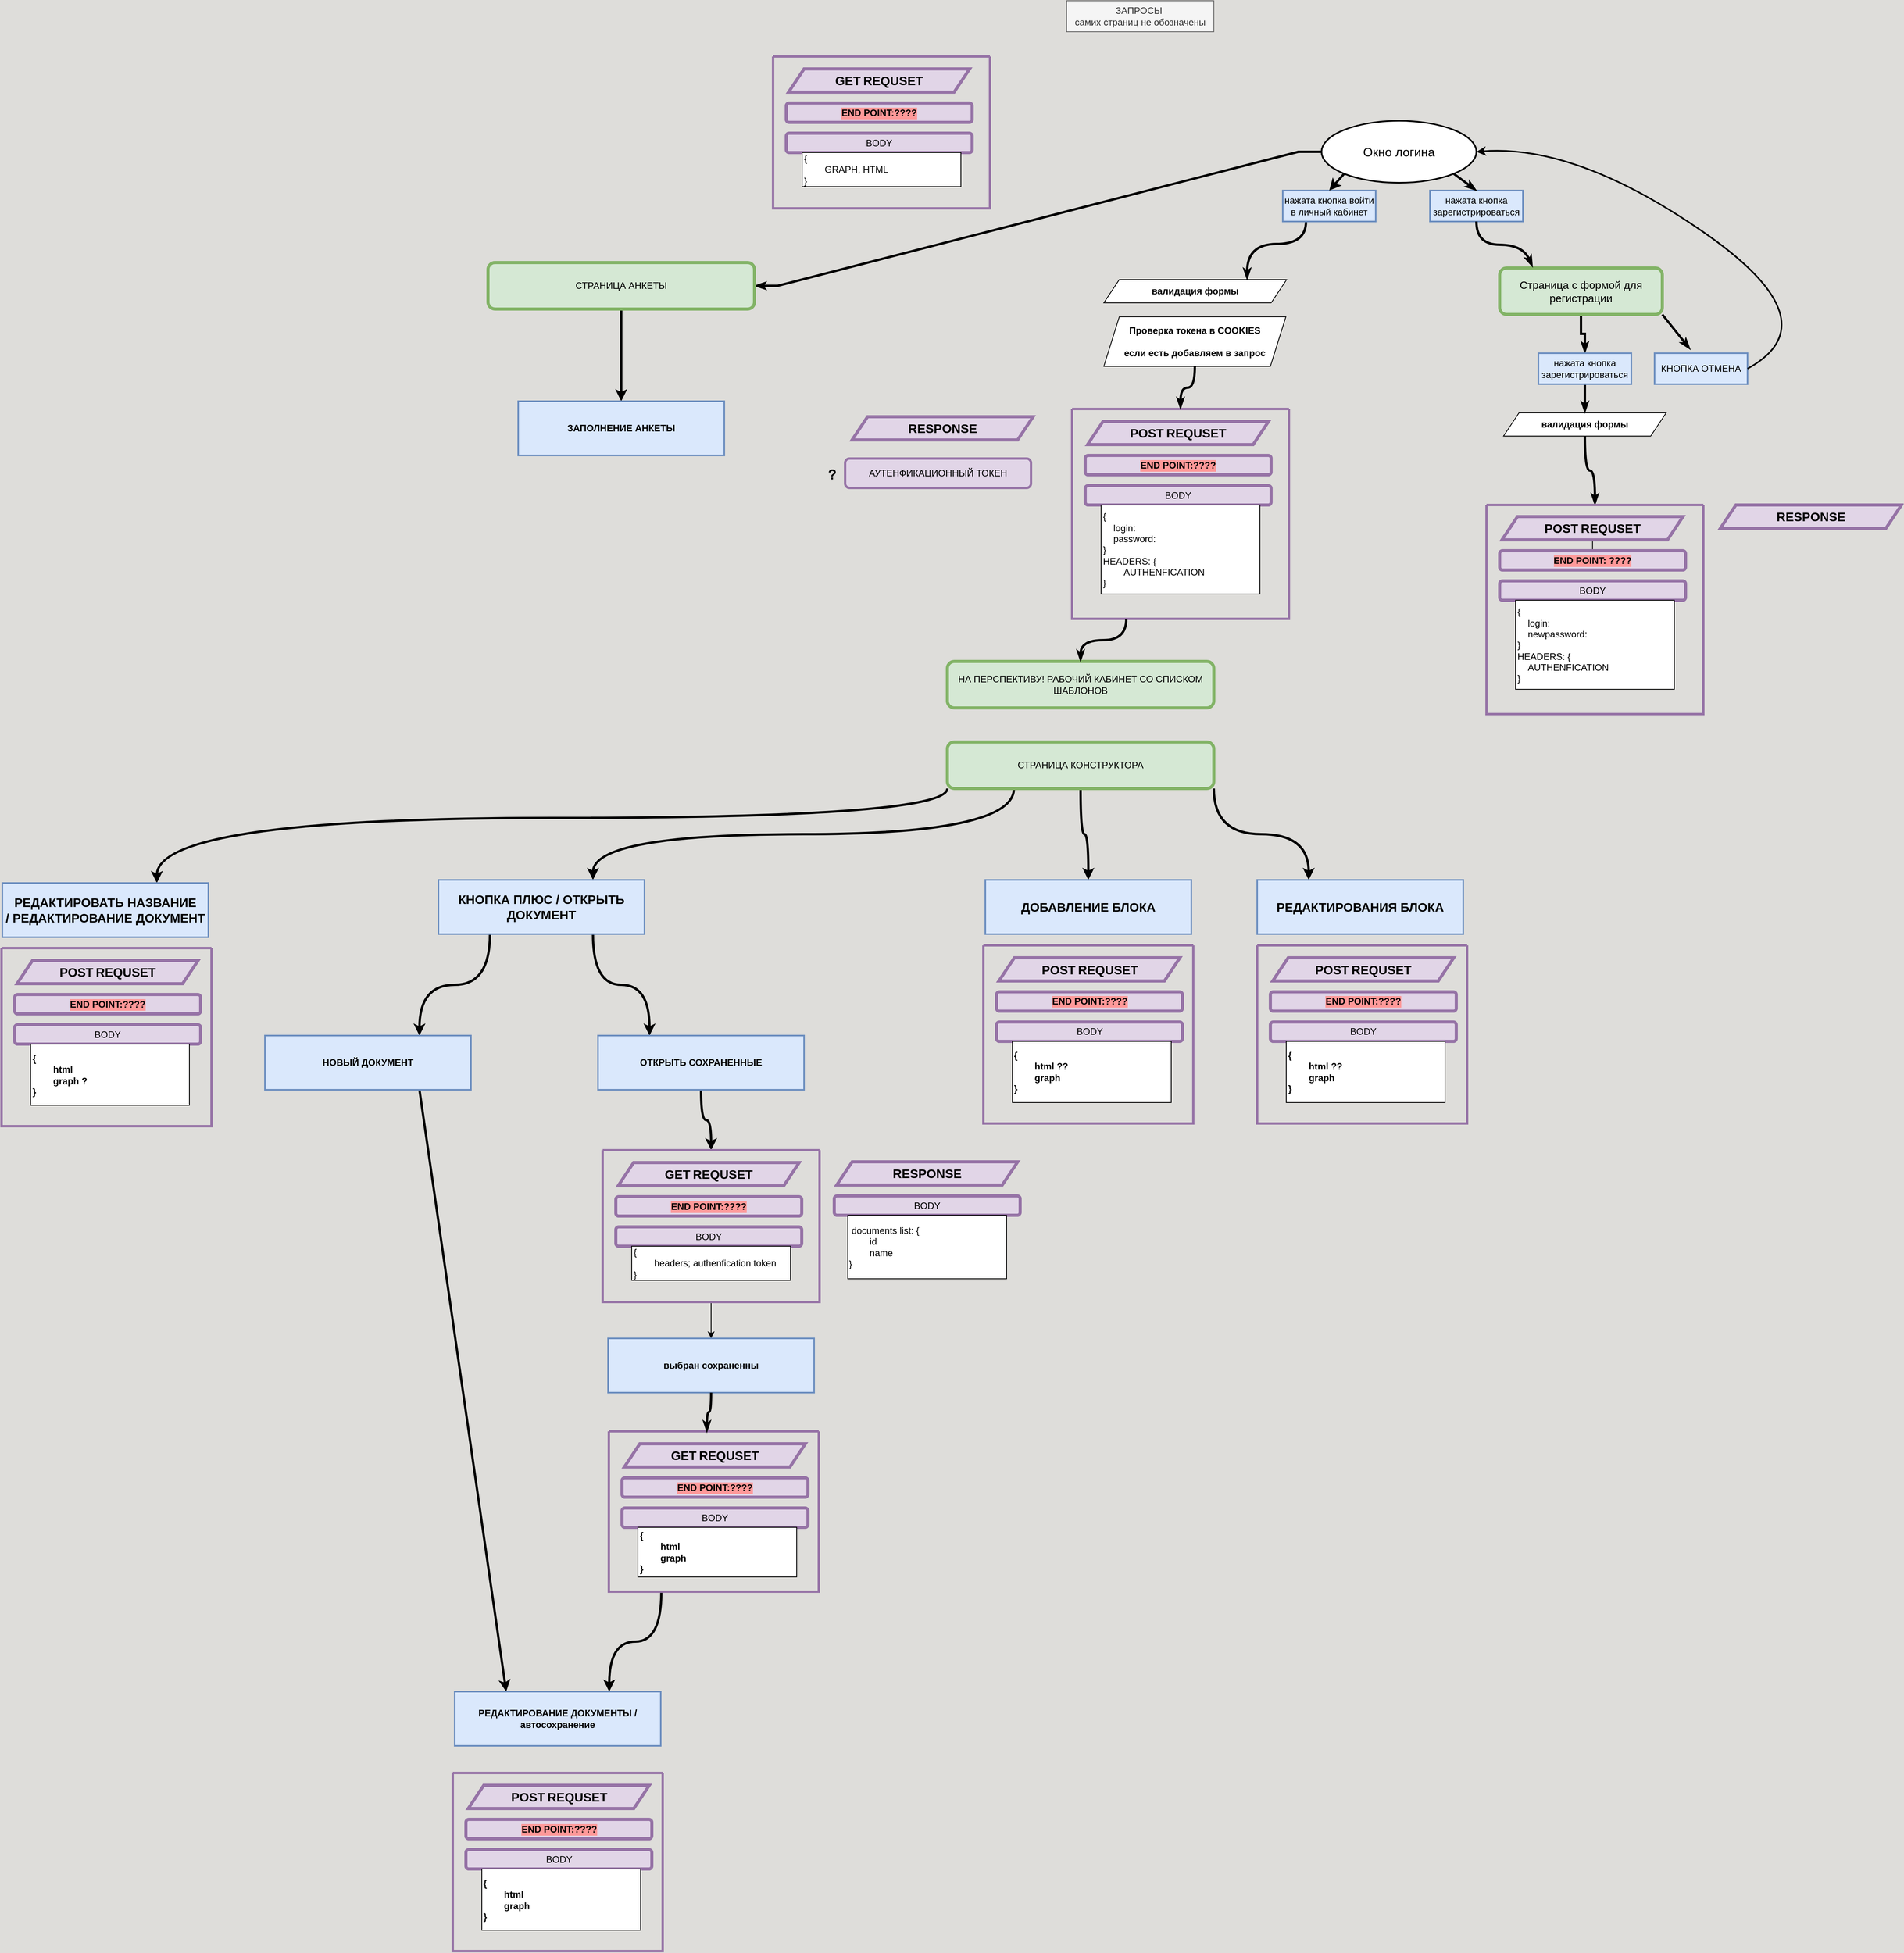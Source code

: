 <mxfile version="21.6.2" type="github">
  <diagram name="Страница 1" id="WFiS3W0_bjR4yDzAsUtz">
    <mxGraphModel dx="2960" dy="1195" grid="0" gridSize="13" guides="1" tooltips="1" connect="1" arrows="1" fold="1" page="0" pageScale="1" pageWidth="827" pageHeight="1169" background="#deddda" math="0" shadow="0">
      <root>
        <mxCell id="0" />
        <mxCell id="1" parent="0" />
        <mxCell id="s40TSpWtav9x9SVgGqsz-147" style="edgeStyle=entityRelationEdgeStyle;rounded=0;orthogonalLoop=1;jettySize=auto;html=1;exitX=0;exitY=0.5;exitDx=0;exitDy=0;entryX=1;entryY=0.5;entryDx=0;entryDy=0;strokeWidth=3;endArrow=classicThin;endFill=1;" edge="1" parent="1" source="s40TSpWtav9x9SVgGqsz-2" target="s40TSpWtav9x9SVgGqsz-141">
          <mxGeometry relative="1" as="geometry" />
        </mxCell>
        <mxCell id="s40TSpWtav9x9SVgGqsz-2" value="&lt;font style=&quot;font-size: 16px;&quot;&gt;Окно логина&lt;/font&gt;" style="ellipse;whiteSpace=wrap;html=1;strokeWidth=2;strokeColor=#000000;" vertex="1" parent="1">
          <mxGeometry x="310" y="20" width="200" height="80" as="geometry" />
        </mxCell>
        <mxCell id="s40TSpWtav9x9SVgGqsz-3" value="&lt;div&gt;ЗАПРОСЫ&amp;nbsp;&lt;/div&gt;&lt;div&gt;самих страниц не обозначены&lt;/div&gt;" style="text;html=1;strokeColor=#666666;fillColor=#f5f5f5;align=center;verticalAlign=middle;whiteSpace=wrap;rounded=0;fontColor=#333333;" vertex="1" parent="1">
          <mxGeometry x="-19" y="-135" width="190" height="40" as="geometry" />
        </mxCell>
        <mxCell id="s40TSpWtav9x9SVgGqsz-52" style="edgeStyle=orthogonalEdgeStyle;rounded=0;orthogonalLoop=1;jettySize=auto;html=1;exitX=0.25;exitY=1;exitDx=0;exitDy=0;curved=1;strokeWidth=3;endArrow=classicThin;endFill=1;" edge="1" parent="1" source="s40TSpWtav9x9SVgGqsz-4" target="s40TSpWtav9x9SVgGqsz-50">
          <mxGeometry relative="1" as="geometry">
            <Array as="points">
              <mxPoint x="290" y="179" />
              <mxPoint x="214" y="179" />
            </Array>
          </mxGeometry>
        </mxCell>
        <mxCell id="s40TSpWtav9x9SVgGqsz-4" value="нажата кнопка войти в личный кабинет" style="text;html=1;align=center;verticalAlign=middle;whiteSpace=wrap;rounded=0;fillColor=#dae8fc;strokeColor=#6c8ebf;strokeWidth=2;" vertex="1" parent="1">
          <mxGeometry x="260" y="110" width="120" height="40" as="geometry" />
        </mxCell>
        <mxCell id="s40TSpWtav9x9SVgGqsz-6" value="нажата кнопка зарегистрироваться" style="text;html=1;align=center;verticalAlign=middle;whiteSpace=wrap;rounded=0;fillColor=#dae8fc;strokeColor=#6c8ebf;strokeWidth=2;" vertex="1" parent="1">
          <mxGeometry x="450" y="110" width="120" height="40" as="geometry" />
        </mxCell>
        <mxCell id="s40TSpWtav9x9SVgGqsz-7" value="" style="endArrow=classic;html=1;rounded=0;exitX=0;exitY=1;exitDx=0;exitDy=0;entryX=0.5;entryY=0;entryDx=0;entryDy=0;strokeWidth=3;" edge="1" parent="1" source="s40TSpWtav9x9SVgGqsz-2" target="s40TSpWtav9x9SVgGqsz-4">
          <mxGeometry width="50" height="50" relative="1" as="geometry">
            <mxPoint x="390" y="350" as="sourcePoint" />
            <mxPoint x="440" y="300" as="targetPoint" />
          </mxGeometry>
        </mxCell>
        <mxCell id="s40TSpWtav9x9SVgGqsz-8" value="" style="endArrow=classicThin;html=1;rounded=0;exitX=1;exitY=1;exitDx=0;exitDy=0;entryX=0.5;entryY=0;entryDx=0;entryDy=0;strokeWidth=3;endFill=1;" edge="1" parent="1" source="s40TSpWtav9x9SVgGqsz-2" target="s40TSpWtav9x9SVgGqsz-6">
          <mxGeometry width="50" height="50" relative="1" as="geometry">
            <mxPoint x="349" y="98" as="sourcePoint" />
            <mxPoint x="330" y="120" as="targetPoint" />
          </mxGeometry>
        </mxCell>
        <mxCell id="s40TSpWtav9x9SVgGqsz-42" value="" style="edgeStyle=orthogonalEdgeStyle;rounded=0;orthogonalLoop=1;jettySize=auto;html=1;entryX=0.5;entryY=0;entryDx=0;entryDy=0;strokeWidth=3;endArrow=classicThin;endFill=1;curved=1;" edge="1" parent="1" source="s40TSpWtav9x9SVgGqsz-10" target="s40TSpWtav9x9SVgGqsz-39">
          <mxGeometry relative="1" as="geometry" />
        </mxCell>
        <mxCell id="s40TSpWtav9x9SVgGqsz-10" value="&lt;b&gt;валидация формы&lt;/b&gt;" style="shape=parallelogram;perimeter=parallelogramPerimeter;whiteSpace=wrap;html=1;fixedSize=1;" vertex="1" parent="1">
          <mxGeometry x="545" y="397" width="210" height="30" as="geometry" />
        </mxCell>
        <mxCell id="s40TSpWtav9x9SVgGqsz-18" style="edgeStyle=orthogonalEdgeStyle;rounded=0;orthogonalLoop=1;jettySize=auto;html=1;exitX=0.5;exitY=1;exitDx=0;exitDy=0;entryX=0.5;entryY=0;entryDx=0;entryDy=0;strokeWidth=3;endArrow=classicThin;endFill=1;" edge="1" parent="1" source="s40TSpWtav9x9SVgGqsz-11" target="s40TSpWtav9x9SVgGqsz-14">
          <mxGeometry relative="1" as="geometry" />
        </mxCell>
        <mxCell id="s40TSpWtav9x9SVgGqsz-11" value="&lt;font style=&quot;font-size: 14px;&quot;&gt;Страница с формой для регистрации&lt;/font&gt;" style="rounded=1;whiteSpace=wrap;html=1;arcSize=15;fillColor=#d5e8d4;strokeColor=#82b366;strokeWidth=4;perimeterSpacing=0;glass=0;labelPadding=0;" vertex="1" parent="1">
          <mxGeometry x="540" y="210" width="210" height="60" as="geometry" />
        </mxCell>
        <mxCell id="s40TSpWtav9x9SVgGqsz-19" style="edgeStyle=orthogonalEdgeStyle;rounded=0;orthogonalLoop=1;jettySize=auto;html=1;exitX=0.5;exitY=1;exitDx=0;exitDy=0;entryX=0.5;entryY=0;entryDx=0;entryDy=0;strokeWidth=3;endArrow=classicThin;endFill=1;" edge="1" parent="1" source="s40TSpWtav9x9SVgGqsz-14" target="s40TSpWtav9x9SVgGqsz-10">
          <mxGeometry relative="1" as="geometry" />
        </mxCell>
        <mxCell id="s40TSpWtav9x9SVgGqsz-14" value="нажата кнопка зарегистрироваться" style="text;html=1;align=center;verticalAlign=middle;whiteSpace=wrap;rounded=0;fillColor=#dae8fc;strokeColor=#6c8ebf;strokeWidth=2;" vertex="1" parent="1">
          <mxGeometry x="590" y="320" width="120" height="40" as="geometry" />
        </mxCell>
        <mxCell id="s40TSpWtav9x9SVgGqsz-17" value="" style="edgeStyle=orthogonalEdgeStyle;rounded=0;orthogonalLoop=1;jettySize=auto;html=1;" edge="1" parent="1" source="s40TSpWtav9x9SVgGqsz-15" target="s40TSpWtav9x9SVgGqsz-16">
          <mxGeometry relative="1" as="geometry" />
        </mxCell>
        <mxCell id="s40TSpWtav9x9SVgGqsz-15" value="&lt;font size=&quot;1&quot;&gt;&lt;b style=&quot;font-size: 16px;&quot;&gt;POST&lt;/b&gt;&lt;/font&gt; &lt;b&gt;&lt;font style=&quot;font-size: 16px;&quot;&gt;REQUSET&lt;/font&gt;&lt;/b&gt;" style="shape=parallelogram;perimeter=parallelogramPerimeter;whiteSpace=wrap;html=1;fixedSize=1;fillColor=#e1d5e7;strokeColor=#9673a6;strokeWidth=4;align=center;" vertex="1" parent="1">
          <mxGeometry x="543" y="531" width="233.75" height="30" as="geometry" />
        </mxCell>
        <mxCell id="s40TSpWtav9x9SVgGqsz-16" value="&lt;b&gt;END POINT: ????&lt;/b&gt;" style="rounded=1;whiteSpace=wrap;html=1;fillColor=#e1d5e7;strokeColor=#9673a6;strokeWidth=4;labelBackgroundColor=#FF9999;" vertex="1" parent="1">
          <mxGeometry x="540" y="575" width="240" height="25" as="geometry" />
        </mxCell>
        <mxCell id="s40TSpWtav9x9SVgGqsz-20" value="&lt;div style=&quot;font-size: 16px;&quot;&gt;&lt;font size=&quot;1&quot;&gt;&lt;b style=&quot;font-size: 16px;&quot;&gt;RESPONSE&lt;/b&gt;&lt;/font&gt;&lt;/div&gt;" style="shape=parallelogram;perimeter=parallelogramPerimeter;whiteSpace=wrap;html=1;fixedSize=1;fillColor=#e1d5e7;strokeColor=#9673a6;strokeWidth=4;align=center;" vertex="1" parent="1">
          <mxGeometry x="825" y="516" width="233.75" height="30" as="geometry" />
        </mxCell>
        <mxCell id="s40TSpWtav9x9SVgGqsz-26" value="КНОПКА ОТМЕНА" style="text;html=1;align=center;verticalAlign=middle;whiteSpace=wrap;rounded=0;fillColor=#dae8fc;strokeColor=#6c8ebf;strokeWidth=2;" vertex="1" parent="1">
          <mxGeometry x="740" y="320" width="120" height="40" as="geometry" />
        </mxCell>
        <mxCell id="s40TSpWtav9x9SVgGqsz-31" value="" style="endArrow=classicThin;html=1;rounded=0;exitX=1;exitY=1;exitDx=0;exitDy=0;strokeWidth=3;endFill=1;entryX=0.383;entryY=-0.125;entryDx=0;entryDy=0;entryPerimeter=0;" edge="1" parent="1" source="s40TSpWtav9x9SVgGqsz-11" target="s40TSpWtav9x9SVgGqsz-26">
          <mxGeometry width="50" height="50" relative="1" as="geometry">
            <mxPoint x="400" y="380" as="sourcePoint" />
            <mxPoint x="790" y="280" as="targetPoint" />
          </mxGeometry>
        </mxCell>
        <mxCell id="s40TSpWtav9x9SVgGqsz-34" value="" style="curved=1;endArrow=classic;html=1;rounded=0;exitX=1;exitY=0.5;exitDx=0;exitDy=0;strokeWidth=2;entryX=1;entryY=0.5;entryDx=0;entryDy=0;" edge="1" parent="1" source="s40TSpWtav9x9SVgGqsz-26" target="s40TSpWtav9x9SVgGqsz-2">
          <mxGeometry width="50" height="50" relative="1" as="geometry">
            <mxPoint x="390" y="360" as="sourcePoint" />
            <mxPoint x="540" y="40" as="targetPoint" />
            <Array as="points">
              <mxPoint x="970" y="280" />
              <mxPoint x="640" y="50" />
            </Array>
          </mxGeometry>
        </mxCell>
        <mxCell id="s40TSpWtav9x9SVgGqsz-35" value="BODY" style="rounded=1;whiteSpace=wrap;html=1;fillColor=#e1d5e7;strokeColor=#9673a6;strokeWidth=4;" vertex="1" parent="1">
          <mxGeometry x="540" y="614" width="240" height="25" as="geometry" />
        </mxCell>
        <mxCell id="s40TSpWtav9x9SVgGqsz-37" value="&lt;div align=&quot;left&quot;&gt;{&lt;/div&gt;&lt;div align=&quot;left&quot;&gt;&amp;nbsp;&amp;nbsp;&amp;nbsp; login:&lt;/div&gt;&lt;div align=&quot;left&quot;&gt;&amp;nbsp;&amp;nbsp;&amp;nbsp; newpassword:&lt;span style=&quot;&quot;&gt;&lt;span style=&quot;white-space: pre;&quot;&gt;&amp;nbsp;&amp;nbsp;&amp;nbsp;&amp;nbsp;&lt;/span&gt;&lt;/span&gt;&lt;br&gt;&lt;/div&gt;&lt;div align=&quot;left&quot;&gt;}&lt;/div&gt;&lt;div align=&quot;left&quot;&gt;&lt;div align=&quot;left&quot;&gt;HEADERS: {&lt;/div&gt;&lt;div align=&quot;left&quot;&gt;&lt;span style=&quot;white-space: pre;&quot;&gt;&amp;nbsp;&amp;nbsp;&amp;nbsp;&amp;nbsp;&lt;/span&gt;AUTHENFICATION&lt;br&gt;&lt;/div&gt;}&lt;/div&gt;" style="rounded=0;whiteSpace=wrap;html=1;align=left;" vertex="1" parent="1">
          <mxGeometry x="560.5" y="639" width="205" height="115" as="geometry" />
        </mxCell>
        <mxCell id="s40TSpWtav9x9SVgGqsz-39" value="" style="swimlane;startSize=0;strokeWidth=3;strokeColor=#9673a6;fillColor=#e1d5e7;" vertex="1" parent="1">
          <mxGeometry x="523" y="516" width="280" height="270" as="geometry">
            <mxRectangle x="500" y="420" width="50" height="40" as="alternateBounds" />
          </mxGeometry>
        </mxCell>
        <mxCell id="s40TSpWtav9x9SVgGqsz-43" value="" style="curved=1;endArrow=classicThin;html=1;rounded=0;exitX=0.5;exitY=1;exitDx=0;exitDy=0;entryX=0.202;entryY=-0.025;entryDx=0;entryDy=0;entryPerimeter=0;strokeWidth=3;endFill=1;" edge="1" parent="1" source="s40TSpWtav9x9SVgGqsz-6" target="s40TSpWtav9x9SVgGqsz-11">
          <mxGeometry width="50" height="50" relative="1" as="geometry">
            <mxPoint x="320" y="460" as="sourcePoint" />
            <mxPoint x="370" y="410" as="targetPoint" />
            <Array as="points">
              <mxPoint x="510" y="180" />
              <mxPoint x="570" y="180" />
            </Array>
          </mxGeometry>
        </mxCell>
        <mxCell id="s40TSpWtav9x9SVgGqsz-50" value="&lt;b&gt;валидация формы&lt;/b&gt;" style="shape=parallelogram;perimeter=parallelogramPerimeter;whiteSpace=wrap;html=1;fixedSize=1;" vertex="1" parent="1">
          <mxGeometry x="29" y="225" width="236" height="30" as="geometry" />
        </mxCell>
        <mxCell id="s40TSpWtav9x9SVgGqsz-51" value="" style="group;labelBackgroundColor=#FF6666;" vertex="1" connectable="0" parent="1">
          <mxGeometry x="-12" y="393" width="280" height="270" as="geometry" />
        </mxCell>
        <mxCell id="s40TSpWtav9x9SVgGqsz-45" value="&lt;font size=&quot;1&quot;&gt;&lt;b style=&quot;font-size: 16px;&quot;&gt;POST&lt;/b&gt;&lt;/font&gt; &lt;b&gt;&lt;font style=&quot;font-size: 16px;&quot;&gt;REQUSET&lt;/font&gt;&lt;/b&gt;" style="shape=parallelogram;perimeter=parallelogramPerimeter;whiteSpace=wrap;html=1;fixedSize=1;fillColor=#e1d5e7;strokeColor=#9673a6;strokeWidth=4;align=center;" vertex="1" parent="s40TSpWtav9x9SVgGqsz-51">
          <mxGeometry x="20" y="15" width="233.75" height="30" as="geometry" />
        </mxCell>
        <mxCell id="s40TSpWtav9x9SVgGqsz-46" value="&lt;b&gt;END POINT:????&lt;/b&gt;" style="rounded=1;whiteSpace=wrap;html=1;fillColor=#e1d5e7;strokeColor=#9673a6;strokeWidth=4;labelBackgroundColor=#FF9999;" vertex="1" parent="s40TSpWtav9x9SVgGqsz-51">
          <mxGeometry x="17" y="59" width="240" height="25" as="geometry" />
        </mxCell>
        <mxCell id="s40TSpWtav9x9SVgGqsz-47" value="BODY" style="rounded=1;whiteSpace=wrap;html=1;fillColor=#e1d5e7;strokeColor=#9673a6;strokeWidth=4;" vertex="1" parent="s40TSpWtav9x9SVgGqsz-51">
          <mxGeometry x="17" y="98" width="240" height="25" as="geometry" />
        </mxCell>
        <mxCell id="s40TSpWtav9x9SVgGqsz-48" value="&lt;div align=&quot;left&quot;&gt;{&lt;/div&gt;&lt;div align=&quot;left&quot;&gt;&amp;nbsp;&amp;nbsp;&amp;nbsp; login:&lt;/div&gt;&lt;div align=&quot;left&quot;&gt;&amp;nbsp;&amp;nbsp;&amp;nbsp; password:&lt;span style=&quot;white-space: pre;&quot;&gt;&#x9;&lt;/span&gt;&lt;br&gt;&lt;/div&gt;&lt;div align=&quot;left&quot;&gt;} &lt;br&gt;&lt;/div&gt;&lt;div align=&quot;left&quot;&gt;HEADERS: {&lt;/div&gt;&lt;div align=&quot;left&quot;&gt;&lt;span style=&quot;white-space: pre;&quot;&gt;&#x9;&lt;/span&gt;AUTHENFICATION&lt;br&gt;&lt;/div&gt;&lt;div align=&quot;left&quot;&gt;}&lt;br&gt;&lt;/div&gt;" style="rounded=0;whiteSpace=wrap;html=1;align=left;" vertex="1" parent="s40TSpWtav9x9SVgGqsz-51">
          <mxGeometry x="37.5" y="123" width="205" height="115" as="geometry" />
        </mxCell>
        <mxCell id="s40TSpWtav9x9SVgGqsz-49" value="" style="swimlane;startSize=0;strokeWidth=3;strokeColor=#9673a6;fillColor=#e1d5e7;" vertex="1" parent="s40TSpWtav9x9SVgGqsz-51">
          <mxGeometry y="-1" width="280" height="271" as="geometry">
            <mxRectangle x="500" y="420" width="50" height="40" as="alternateBounds" />
          </mxGeometry>
        </mxCell>
        <mxCell id="s40TSpWtav9x9SVgGqsz-54" value="&lt;div style=&quot;font-size: 16px;&quot;&gt;&lt;font size=&quot;1&quot;&gt;&lt;b style=&quot;font-size: 16px;&quot;&gt;RESPONSE&lt;/b&gt;&lt;/font&gt;&lt;/div&gt;" style="shape=parallelogram;perimeter=parallelogramPerimeter;whiteSpace=wrap;html=1;fixedSize=1;fillColor=#e1d5e7;strokeColor=#9673a6;strokeWidth=4;align=center;" vertex="1" parent="1">
          <mxGeometry x="-296" y="402" width="233.75" height="30" as="geometry" />
        </mxCell>
        <mxCell id="s40TSpWtav9x9SVgGqsz-57" value="АУТЕНФИКАЦИОННЫЙ ТОКЕН" style="rounded=1;whiteSpace=wrap;html=1;fillColor=#e1d5e7;strokeColor=#9673a6;strokeWidth=3;" vertex="1" parent="1">
          <mxGeometry x="-305" y="456" width="240" height="38" as="geometry" />
        </mxCell>
        <mxCell id="s40TSpWtav9x9SVgGqsz-66" style="edgeStyle=orthogonalEdgeStyle;rounded=0;orthogonalLoop=1;jettySize=auto;html=1;entryX=0.5;entryY=0;entryDx=0;entryDy=0;curved=1;strokeWidth=3;endArrow=classicThin;endFill=1;" edge="1" parent="1" source="s40TSpWtav9x9SVgGqsz-59" target="s40TSpWtav9x9SVgGqsz-49">
          <mxGeometry relative="1" as="geometry" />
        </mxCell>
        <mxCell id="s40TSpWtav9x9SVgGqsz-59" value="&lt;div&gt;&lt;b&gt;Проверка токена в COOKIES&lt;/b&gt;&lt;/div&gt;&lt;b&gt;&lt;br&gt;если есть добавляем в запрос&lt;/b&gt;" style="shape=parallelogram;perimeter=parallelogramPerimeter;whiteSpace=wrap;html=1;fixedSize=1;" vertex="1" parent="1">
          <mxGeometry x="29" y="273" width="235" height="64" as="geometry" />
        </mxCell>
        <mxCell id="s40TSpWtav9x9SVgGqsz-63" value="&lt;b&gt;&lt;font style=&quot;font-size: 18px;&quot;&gt;?&lt;/font&gt;&lt;/b&gt;" style="text;html=1;align=center;verticalAlign=middle;resizable=0;points=[];autosize=1;strokeColor=none;fillColor=none;" vertex="1" parent="1">
          <mxGeometry x="-337" y="460" width="29" height="34" as="geometry" />
        </mxCell>
        <mxCell id="s40TSpWtav9x9SVgGqsz-71" style="edgeStyle=orthogonalEdgeStyle;rounded=0;orthogonalLoop=1;jettySize=auto;html=1;exitX=0.25;exitY=1;exitDx=0;exitDy=0;entryX=0.75;entryY=0;entryDx=0;entryDy=0;curved=1;strokeWidth=3;" edge="1" parent="1" source="s40TSpWtav9x9SVgGqsz-65" target="s40TSpWtav9x9SVgGqsz-70">
          <mxGeometry relative="1" as="geometry" />
        </mxCell>
        <mxCell id="s40TSpWtav9x9SVgGqsz-115" style="edgeStyle=orthogonalEdgeStyle;rounded=0;orthogonalLoop=1;jettySize=auto;html=1;exitX=0;exitY=1;exitDx=0;exitDy=0;entryX=0.75;entryY=0;entryDx=0;entryDy=0;curved=1;strokeWidth=3;" edge="1" parent="1" source="s40TSpWtav9x9SVgGqsz-65" target="s40TSpWtav9x9SVgGqsz-111">
          <mxGeometry relative="1" as="geometry">
            <Array as="points">
              <mxPoint x="-173" y="920" />
              <mxPoint x="-1194" y="920" />
            </Array>
          </mxGeometry>
        </mxCell>
        <mxCell id="s40TSpWtav9x9SVgGqsz-122" style="edgeStyle=orthogonalEdgeStyle;rounded=0;orthogonalLoop=1;jettySize=auto;html=1;exitX=0.5;exitY=1;exitDx=0;exitDy=0;entryX=0.5;entryY=0;entryDx=0;entryDy=0;curved=1;strokeWidth=3;" edge="1" parent="1" source="s40TSpWtav9x9SVgGqsz-65" target="s40TSpWtav9x9SVgGqsz-121">
          <mxGeometry relative="1" as="geometry" />
        </mxCell>
        <mxCell id="s40TSpWtav9x9SVgGqsz-134" style="edgeStyle=orthogonalEdgeStyle;rounded=0;orthogonalLoop=1;jettySize=auto;html=1;exitX=1;exitY=1;exitDx=0;exitDy=0;entryX=0.25;entryY=0;entryDx=0;entryDy=0;curved=1;strokeWidth=3;" edge="1" parent="1" source="s40TSpWtav9x9SVgGqsz-65" target="s40TSpWtav9x9SVgGqsz-133">
          <mxGeometry relative="1" as="geometry" />
        </mxCell>
        <mxCell id="s40TSpWtav9x9SVgGqsz-65" value="СТРАНИЦА КОНСТРУКТОРА" style="rounded=1;whiteSpace=wrap;html=1;arcSize=15;fillColor=#d5e8d4;strokeColor=#82b366;strokeWidth=4;perimeterSpacing=0;glass=0;labelPadding=0;" vertex="1" parent="1">
          <mxGeometry x="-173" y="822" width="344" height="60" as="geometry" />
        </mxCell>
        <mxCell id="s40TSpWtav9x9SVgGqsz-67" value="НА ПЕРСПЕКТИВУ! РАБОЧИЙ КАБИНЕТ СО СПИСКОМ ШАБЛОНОВ" style="rounded=1;whiteSpace=wrap;html=1;arcSize=15;fillColor=#d5e8d4;strokeColor=#82b366;strokeWidth=4;perimeterSpacing=0;glass=0;labelPadding=0;" vertex="1" parent="1">
          <mxGeometry x="-173" y="718" width="344" height="60" as="geometry" />
        </mxCell>
        <mxCell id="s40TSpWtav9x9SVgGqsz-80" style="edgeStyle=orthogonalEdgeStyle;rounded=0;orthogonalLoop=1;jettySize=auto;html=1;exitX=0.75;exitY=1;exitDx=0;exitDy=0;entryX=0.25;entryY=0;entryDx=0;entryDy=0;curved=1;strokeWidth=3;" edge="1" parent="1" source="s40TSpWtav9x9SVgGqsz-70" target="s40TSpWtav9x9SVgGqsz-73">
          <mxGeometry relative="1" as="geometry" />
        </mxCell>
        <mxCell id="s40TSpWtav9x9SVgGqsz-103" style="edgeStyle=orthogonalEdgeStyle;rounded=0;orthogonalLoop=1;jettySize=auto;html=1;exitX=0.25;exitY=1;exitDx=0;exitDy=0;entryX=0.75;entryY=0;entryDx=0;entryDy=0;curved=1;strokeWidth=3;" edge="1" parent="1" source="s40TSpWtav9x9SVgGqsz-70" target="s40TSpWtav9x9SVgGqsz-72">
          <mxGeometry relative="1" as="geometry" />
        </mxCell>
        <mxCell id="s40TSpWtav9x9SVgGqsz-70" value="&lt;b&gt;&lt;font style=&quot;font-size: 16px;&quot;&gt;КНОПКА ПЛЮС / ОТКРЫТЬ ДОКУМЕНТ&lt;/font&gt;&lt;/b&gt;" style="text;html=1;align=center;verticalAlign=middle;whiteSpace=wrap;rounded=0;fillColor=#dae8fc;strokeColor=#6c8ebf;strokeWidth=2;" vertex="1" parent="1">
          <mxGeometry x="-830" y="1000" width="266" height="70" as="geometry" />
        </mxCell>
        <mxCell id="s40TSpWtav9x9SVgGqsz-104" style="rounded=0;orthogonalLoop=1;jettySize=auto;html=1;exitX=0.75;exitY=1;exitDx=0;exitDy=0;entryX=0.25;entryY=0;entryDx=0;entryDy=0;strokeWidth=3;" edge="1" parent="1" source="s40TSpWtav9x9SVgGqsz-72" target="s40TSpWtav9x9SVgGqsz-102">
          <mxGeometry relative="1" as="geometry" />
        </mxCell>
        <mxCell id="s40TSpWtav9x9SVgGqsz-72" value="&lt;b&gt;НОВЫЙ ДОКУМЕНТ&lt;br&gt;&lt;/b&gt;" style="text;html=1;align=center;verticalAlign=middle;whiteSpace=wrap;rounded=0;fillColor=#dae8fc;strokeColor=#6c8ebf;strokeWidth=2;" vertex="1" parent="1">
          <mxGeometry x="-1054" y="1201" width="266" height="70" as="geometry" />
        </mxCell>
        <mxCell id="s40TSpWtav9x9SVgGqsz-90" style="edgeStyle=orthogonalEdgeStyle;rounded=0;orthogonalLoop=1;jettySize=auto;html=1;exitX=0.5;exitY=1;exitDx=0;exitDy=0;entryX=0.5;entryY=0;entryDx=0;entryDy=0;curved=1;strokeWidth=3;" edge="1" parent="1" source="s40TSpWtav9x9SVgGqsz-73" target="s40TSpWtav9x9SVgGqsz-79">
          <mxGeometry relative="1" as="geometry" />
        </mxCell>
        <mxCell id="s40TSpWtav9x9SVgGqsz-73" value="&lt;b&gt;ОТКРЫТЬ СОХРАНЕННЫЕ&lt;br&gt;&lt;/b&gt;" style="text;html=1;align=center;verticalAlign=middle;whiteSpace=wrap;rounded=0;fillColor=#dae8fc;strokeColor=#6c8ebf;strokeWidth=2;" vertex="1" parent="1">
          <mxGeometry x="-624" y="1201" width="266" height="70" as="geometry" />
        </mxCell>
        <mxCell id="s40TSpWtav9x9SVgGqsz-74" value="" style="group;labelBackgroundColor=#FF6666;" vertex="1" connectable="0" parent="1">
          <mxGeometry x="-618" y="1350" width="280" height="312" as="geometry" />
        </mxCell>
        <mxCell id="s40TSpWtav9x9SVgGqsz-75" value="&lt;font style=&quot;font-size: 16px;&quot;&gt;&lt;b&gt;GET&lt;/b&gt;&lt;/font&gt; &lt;b&gt;&lt;font style=&quot;font-size: 16px;&quot;&gt;REQUSET&lt;/font&gt;&lt;/b&gt;" style="shape=parallelogram;perimeter=parallelogramPerimeter;whiteSpace=wrap;html=1;fixedSize=1;fillColor=#e1d5e7;strokeColor=#9673a6;strokeWidth=4;align=center;" vertex="1" parent="s40TSpWtav9x9SVgGqsz-74">
          <mxGeometry x="20" y="15" width="233.75" height="30" as="geometry" />
        </mxCell>
        <mxCell id="s40TSpWtav9x9SVgGqsz-76" value="&lt;b&gt;END POINT:????&lt;/b&gt;" style="rounded=1;whiteSpace=wrap;html=1;fillColor=#e1d5e7;strokeColor=#9673a6;strokeWidth=4;labelBackgroundColor=#FF9999;" vertex="1" parent="s40TSpWtav9x9SVgGqsz-74">
          <mxGeometry x="17" y="59" width="240" height="25" as="geometry" />
        </mxCell>
        <mxCell id="s40TSpWtav9x9SVgGqsz-77" value="BODY" style="rounded=1;whiteSpace=wrap;html=1;fillColor=#e1d5e7;strokeColor=#9673a6;strokeWidth=4;" vertex="1" parent="s40TSpWtav9x9SVgGqsz-74">
          <mxGeometry x="17" y="98" width="240" height="25" as="geometry" />
        </mxCell>
        <mxCell id="s40TSpWtav9x9SVgGqsz-78" value="&lt;div&gt;{&lt;/div&gt;&lt;div&gt;&lt;span style=&quot;white-space: pre;&quot;&gt;&#x9;headers; authenfication token&lt;/span&gt;&lt;br&gt;&lt;/div&gt;&lt;div&gt;}&lt;/div&gt;" style="rounded=0;whiteSpace=wrap;html=1;align=left;" vertex="1" parent="s40TSpWtav9x9SVgGqsz-74">
          <mxGeometry x="37.5" y="123" width="205" height="44" as="geometry" />
        </mxCell>
        <mxCell id="s40TSpWtav9x9SVgGqsz-97" style="edgeStyle=orthogonalEdgeStyle;rounded=0;orthogonalLoop=1;jettySize=auto;html=1;exitX=0.5;exitY=1;exitDx=0;exitDy=0;entryX=0.5;entryY=0;entryDx=0;entryDy=0;" edge="1" parent="s40TSpWtav9x9SVgGqsz-74" source="s40TSpWtav9x9SVgGqsz-79" target="s40TSpWtav9x9SVgGqsz-91">
          <mxGeometry relative="1" as="geometry" />
        </mxCell>
        <mxCell id="s40TSpWtav9x9SVgGqsz-79" value="" style="swimlane;startSize=0;strokeWidth=3;strokeColor=#9673a6;fillColor=#e1d5e7;" vertex="1" parent="s40TSpWtav9x9SVgGqsz-74">
          <mxGeometry y="-1" width="280" height="196" as="geometry">
            <mxRectangle y="-1" width="50" height="40" as="alternateBounds" />
          </mxGeometry>
        </mxCell>
        <mxCell id="s40TSpWtav9x9SVgGqsz-91" value="&lt;b&gt;выбран сохраненны&lt;br&gt;&lt;/b&gt;" style="text;html=1;align=center;verticalAlign=middle;whiteSpace=wrap;rounded=0;fillColor=#dae8fc;strokeColor=#6c8ebf;strokeWidth=2;" vertex="1" parent="s40TSpWtav9x9SVgGqsz-74">
          <mxGeometry x="7" y="242" width="266" height="70" as="geometry" />
        </mxCell>
        <mxCell id="s40TSpWtav9x9SVgGqsz-81" value="&lt;div style=&quot;font-size: 16px;&quot;&gt;&lt;font size=&quot;1&quot;&gt;&lt;b style=&quot;font-size: 16px;&quot;&gt;RESPONSE&lt;/b&gt;&lt;/font&gt;&lt;/div&gt;" style="shape=parallelogram;perimeter=parallelogramPerimeter;whiteSpace=wrap;html=1;fixedSize=1;fillColor=#e1d5e7;strokeColor=#9673a6;strokeWidth=4;align=center;" vertex="1" parent="1">
          <mxGeometry x="-315.88" y="1364" width="233.75" height="30" as="geometry" />
        </mxCell>
        <mxCell id="s40TSpWtav9x9SVgGqsz-82" value="BODY" style="rounded=1;whiteSpace=wrap;html=1;fillColor=#e1d5e7;strokeColor=#9673a6;strokeWidth=4;" vertex="1" parent="1">
          <mxGeometry x="-319.01" y="1408" width="240" height="25" as="geometry" />
        </mxCell>
        <mxCell id="s40TSpWtav9x9SVgGqsz-89" value="&lt;div&gt;&amp;nbsp;documents list: {&lt;/div&gt;&lt;div&gt;&lt;span style=&quot;white-space: pre;&quot;&gt;&#x9;&lt;/span&gt;id&lt;/div&gt;&lt;div&gt;&lt;span style=&quot;white-space: pre;&quot;&gt;&#x9;&lt;/span&gt;name&lt;br&gt;&lt;/div&gt;&lt;div&gt;}&lt;/div&gt;" style="rounded=0;whiteSpace=wrap;html=1;align=left;" vertex="1" parent="1">
          <mxGeometry x="-301.51" y="1433" width="205" height="82" as="geometry" />
        </mxCell>
        <mxCell id="s40TSpWtav9x9SVgGqsz-92" value="&lt;font style=&quot;font-size: 16px;&quot;&gt;&lt;b&gt;GET&lt;/b&gt;&lt;/font&gt; &lt;b&gt;&lt;font style=&quot;font-size: 16px;&quot;&gt;REQUSET&lt;/font&gt;&lt;/b&gt;" style="shape=parallelogram;perimeter=parallelogramPerimeter;whiteSpace=wrap;html=1;fixedSize=1;fillColor=#e1d5e7;strokeColor=#9673a6;strokeWidth=4;align=center;" vertex="1" parent="1">
          <mxGeometry x="-590" y="1728" width="233.75" height="30" as="geometry" />
        </mxCell>
        <mxCell id="s40TSpWtav9x9SVgGqsz-93" value="&lt;b&gt;END POINT:????&lt;/b&gt;" style="rounded=1;whiteSpace=wrap;html=1;fillColor=#e1d5e7;strokeColor=#9673a6;strokeWidth=4;labelBackgroundColor=#FF9999;" vertex="1" parent="1">
          <mxGeometry x="-593" y="1772" width="240" height="25" as="geometry" />
        </mxCell>
        <mxCell id="s40TSpWtav9x9SVgGqsz-94" value="BODY" style="rounded=1;whiteSpace=wrap;html=1;fillColor=#e1d5e7;strokeColor=#9673a6;strokeWidth=4;" vertex="1" parent="1">
          <mxGeometry x="-593" y="1811" width="240" height="25" as="geometry" />
        </mxCell>
        <mxCell id="s40TSpWtav9x9SVgGqsz-95" value="&lt;div&gt;&lt;b&gt;{&lt;/b&gt;&lt;/div&gt;&lt;div&gt;&lt;b&gt;&lt;span style=&quot;white-space: pre;&quot;&gt;&#x9;html&lt;/span&gt;&lt;/b&gt;&lt;/div&gt;&lt;div&gt;&lt;b&gt;&lt;span style=&quot;white-space: pre;&quot;&gt;&lt;span style=&quot;white-space: pre;&quot;&gt;&#x9;&lt;/span&gt;graph&lt;br&gt;&lt;/span&gt;&lt;/b&gt;&lt;/div&gt;&lt;div&gt;&lt;b&gt;}&lt;/b&gt;&lt;/div&gt;" style="rounded=0;whiteSpace=wrap;html=1;align=left;" vertex="1" parent="1">
          <mxGeometry x="-572.5" y="1836" width="205" height="64" as="geometry" />
        </mxCell>
        <mxCell id="s40TSpWtav9x9SVgGqsz-105" style="edgeStyle=orthogonalEdgeStyle;rounded=0;orthogonalLoop=1;jettySize=auto;html=1;exitX=0.25;exitY=1;exitDx=0;exitDy=0;entryX=0.75;entryY=0;entryDx=0;entryDy=0;curved=1;strokeWidth=3;" edge="1" parent="1" source="s40TSpWtav9x9SVgGqsz-96" target="s40TSpWtav9x9SVgGqsz-102">
          <mxGeometry relative="1" as="geometry" />
        </mxCell>
        <mxCell id="s40TSpWtav9x9SVgGqsz-96" value="" style="swimlane;startSize=0;strokeWidth=3;strokeColor=#9673a6;fillColor=#e1d5e7;" vertex="1" parent="1">
          <mxGeometry x="-610" y="1712" width="271" height="207" as="geometry">
            <mxRectangle x="500" y="420" width="50" height="40" as="alternateBounds" />
          </mxGeometry>
        </mxCell>
        <mxCell id="s40TSpWtav9x9SVgGqsz-98" style="edgeStyle=orthogonalEdgeStyle;rounded=0;orthogonalLoop=1;jettySize=auto;html=1;exitX=0.5;exitY=1;exitDx=0;exitDy=0;entryX=0.467;entryY=0.005;entryDx=0;entryDy=0;entryPerimeter=0;strokeWidth=3;endArrow=classicThin;endFill=1;curved=1;" edge="1" parent="1" source="s40TSpWtav9x9SVgGqsz-91" target="s40TSpWtav9x9SVgGqsz-96">
          <mxGeometry relative="1" as="geometry" />
        </mxCell>
        <mxCell id="s40TSpWtav9x9SVgGqsz-102" value="&lt;b&gt;РЕДАКТИРОВАНИЕ ДОКУМЕНТЫ / автосохранение&lt;br&gt;&lt;/b&gt;" style="text;html=1;align=center;verticalAlign=middle;whiteSpace=wrap;rounded=0;fillColor=#dae8fc;strokeColor=#6c8ebf;strokeWidth=2;" vertex="1" parent="1">
          <mxGeometry x="-809" y="2048" width="266" height="70" as="geometry" />
        </mxCell>
        <mxCell id="s40TSpWtav9x9SVgGqsz-106" value="&lt;font style=&quot;font-size: 16px;&quot;&gt;&lt;b&gt;POST&lt;/b&gt;&lt;/font&gt; &lt;b&gt;&lt;font style=&quot;font-size: 16px;&quot;&gt;REQUSET&lt;/font&gt;&lt;/b&gt;" style="shape=parallelogram;perimeter=parallelogramPerimeter;whiteSpace=wrap;html=1;fixedSize=1;fillColor=#e1d5e7;strokeColor=#9673a6;strokeWidth=4;align=center;" vertex="1" parent="1">
          <mxGeometry x="-791.5" y="2169" width="233.75" height="30" as="geometry" />
        </mxCell>
        <mxCell id="s40TSpWtav9x9SVgGqsz-107" value="&lt;b&gt;END POINT:????&lt;/b&gt;" style="rounded=1;whiteSpace=wrap;html=1;fillColor=#e1d5e7;strokeColor=#9673a6;strokeWidth=4;labelBackgroundColor=#FF9999;" vertex="1" parent="1">
          <mxGeometry x="-794.5" y="2213" width="240" height="25" as="geometry" />
        </mxCell>
        <mxCell id="s40TSpWtav9x9SVgGqsz-108" value="BODY" style="rounded=1;whiteSpace=wrap;html=1;fillColor=#e1d5e7;strokeColor=#9673a6;strokeWidth=4;" vertex="1" parent="1">
          <mxGeometry x="-794.5" y="2252" width="240" height="25" as="geometry" />
        </mxCell>
        <mxCell id="s40TSpWtav9x9SVgGqsz-109" value="&lt;div&gt;&lt;b&gt;{&lt;/b&gt;&lt;/div&gt;&lt;div&gt;&lt;b&gt;&lt;span style=&quot;white-space: pre;&quot;&gt;&#x9;html&lt;/span&gt;&lt;/b&gt;&lt;/div&gt;&lt;div&gt;&lt;b&gt;&lt;span style=&quot;white-space: pre;&quot;&gt;&lt;span style=&quot;white-space: pre;&quot;&gt;&#x9;&lt;/span&gt;graph&lt;br&gt;&lt;/span&gt;&lt;/b&gt;&lt;/div&gt;&lt;div&gt;&lt;b&gt;}&lt;/b&gt;&lt;/div&gt;" style="rounded=0;whiteSpace=wrap;html=1;align=left;" vertex="1" parent="1">
          <mxGeometry x="-774" y="2277" width="205" height="79" as="geometry" />
        </mxCell>
        <mxCell id="s40TSpWtav9x9SVgGqsz-110" value="" style="swimlane;startSize=0;strokeWidth=3;strokeColor=#9673a6;fillColor=#e1d5e7;" vertex="1" parent="1">
          <mxGeometry x="-811.5" y="2153" width="271" height="230" as="geometry">
            <mxRectangle x="500" y="420" width="50" height="40" as="alternateBounds" />
          </mxGeometry>
        </mxCell>
        <mxCell id="s40TSpWtav9x9SVgGqsz-111" value="&lt;div&gt;&lt;b&gt;&lt;font style=&quot;font-size: 16px;&quot;&gt;РЕДАКТИРОВАТЬ НАЗВАНИЕ&lt;br&gt;&lt;/font&gt;&lt;/b&gt;&lt;/div&gt;&lt;div&gt;&lt;b&gt;&lt;font style=&quot;font-size: 16px;&quot;&gt;/ РЕДАКТИРОВАНИЕ ДОКУМЕНТ&lt;br&gt;&lt;/font&gt;&lt;/b&gt;&lt;/div&gt;" style="text;html=1;align=center;verticalAlign=middle;whiteSpace=wrap;rounded=0;fillColor=#dae8fc;strokeColor=#6c8ebf;strokeWidth=2;" vertex="1" parent="1">
          <mxGeometry x="-1393" y="1004" width="266" height="70" as="geometry" />
        </mxCell>
        <mxCell id="s40TSpWtav9x9SVgGqsz-116" value="&lt;font style=&quot;font-size: 16px;&quot;&gt;&lt;b&gt;POST&lt;/b&gt;&lt;/font&gt; &lt;b&gt;&lt;font style=&quot;font-size: 16px;&quot;&gt;REQUSET&lt;/font&gt;&lt;/b&gt;" style="shape=parallelogram;perimeter=parallelogramPerimeter;whiteSpace=wrap;html=1;fixedSize=1;fillColor=#e1d5e7;strokeColor=#9673a6;strokeWidth=4;align=center;" vertex="1" parent="1">
          <mxGeometry x="-1374" y="1104" width="233.75" height="30" as="geometry" />
        </mxCell>
        <mxCell id="s40TSpWtav9x9SVgGqsz-117" value="&lt;b&gt;END POINT:????&lt;/b&gt;" style="rounded=1;whiteSpace=wrap;html=1;fillColor=#e1d5e7;strokeColor=#9673a6;strokeWidth=4;labelBackgroundColor=#FF9999;" vertex="1" parent="1">
          <mxGeometry x="-1377" y="1148" width="240" height="25" as="geometry" />
        </mxCell>
        <mxCell id="s40TSpWtav9x9SVgGqsz-118" value="BODY" style="rounded=1;whiteSpace=wrap;html=1;fillColor=#e1d5e7;strokeColor=#9673a6;strokeWidth=4;" vertex="1" parent="1">
          <mxGeometry x="-1377" y="1187" width="240" height="25" as="geometry" />
        </mxCell>
        <mxCell id="s40TSpWtav9x9SVgGqsz-119" value="&lt;div&gt;&lt;b&gt;{&lt;/b&gt;&lt;/div&gt;&lt;div&gt;&lt;b&gt;&lt;span style=&quot;white-space: pre;&quot;&gt;&#x9;html&lt;/span&gt;&lt;/b&gt;&lt;/div&gt;&lt;div&gt;&lt;b&gt;&lt;span style=&quot;white-space: pre;&quot;&gt;&lt;span style=&quot;white-space: pre;&quot;&gt;&#x9;&lt;/span&gt;graph ?&lt;br&gt;&lt;/span&gt;&lt;/b&gt;&lt;/div&gt;&lt;div&gt;&lt;b&gt;}&lt;/b&gt;&lt;/div&gt;" style="rounded=0;whiteSpace=wrap;html=1;align=left;" vertex="1" parent="1">
          <mxGeometry x="-1356.5" y="1212" width="205" height="79" as="geometry" />
        </mxCell>
        <mxCell id="s40TSpWtav9x9SVgGqsz-120" value="" style="swimlane;startSize=0;strokeWidth=3;strokeColor=#9673a6;fillColor=#e1d5e7;" vertex="1" parent="1">
          <mxGeometry x="-1394" y="1088" width="271" height="230" as="geometry">
            <mxRectangle x="500" y="420" width="50" height="40" as="alternateBounds" />
          </mxGeometry>
        </mxCell>
        <mxCell id="s40TSpWtav9x9SVgGqsz-121" value="&lt;b&gt;&lt;font style=&quot;font-size: 16px;&quot;&gt;ДОБАВЛЕНИЕ БЛОКА&lt;br&gt;&lt;/font&gt;&lt;/b&gt;" style="text;html=1;align=center;verticalAlign=middle;whiteSpace=wrap;rounded=0;fillColor=#dae8fc;strokeColor=#6c8ebf;strokeWidth=2;" vertex="1" parent="1">
          <mxGeometry x="-124" y="1000" width="266" height="70" as="geometry" />
        </mxCell>
        <mxCell id="s40TSpWtav9x9SVgGqsz-123" value="&lt;font style=&quot;font-size: 16px;&quot;&gt;&lt;b&gt;POST&lt;/b&gt;&lt;/font&gt; &lt;b&gt;&lt;font style=&quot;font-size: 16px;&quot;&gt;REQUSET&lt;/font&gt;&lt;/b&gt;" style="shape=parallelogram;perimeter=parallelogramPerimeter;whiteSpace=wrap;html=1;fixedSize=1;fillColor=#e1d5e7;strokeColor=#9673a6;strokeWidth=4;align=center;" vertex="1" parent="1">
          <mxGeometry x="-106.5" y="1100.5" width="233.75" height="30" as="geometry" />
        </mxCell>
        <mxCell id="s40TSpWtav9x9SVgGqsz-124" value="&lt;b&gt;END POINT:????&lt;/b&gt;" style="rounded=1;whiteSpace=wrap;html=1;fillColor=#e1d5e7;strokeColor=#9673a6;strokeWidth=4;labelBackgroundColor=#FF9999;" vertex="1" parent="1">
          <mxGeometry x="-109.5" y="1144.5" width="240" height="25" as="geometry" />
        </mxCell>
        <mxCell id="s40TSpWtav9x9SVgGqsz-125" value="BODY" style="rounded=1;whiteSpace=wrap;html=1;fillColor=#e1d5e7;strokeColor=#9673a6;strokeWidth=4;" vertex="1" parent="1">
          <mxGeometry x="-109.5" y="1183.5" width="240" height="25" as="geometry" />
        </mxCell>
        <mxCell id="s40TSpWtav9x9SVgGqsz-126" value="&lt;div&gt;&lt;b&gt;{&lt;/b&gt;&lt;/div&gt;&lt;div&gt;&lt;b&gt;&lt;span style=&quot;white-space: pre;&quot;&gt;&#x9;html ??&lt;/span&gt;&lt;/b&gt;&lt;/div&gt;&lt;div&gt;&lt;b&gt;&lt;span style=&quot;white-space: pre;&quot;&gt;&lt;span style=&quot;white-space: pre;&quot;&gt;&#x9;&lt;/span&gt;graph&lt;br&gt;&lt;/span&gt;&lt;/b&gt;&lt;/div&gt;&lt;div&gt;&lt;b&gt;}&lt;/b&gt;&lt;/div&gt;" style="rounded=0;whiteSpace=wrap;html=1;align=left;" vertex="1" parent="1">
          <mxGeometry x="-89" y="1208.5" width="205" height="79" as="geometry" />
        </mxCell>
        <mxCell id="s40TSpWtav9x9SVgGqsz-127" value="" style="swimlane;startSize=0;strokeWidth=3;strokeColor=#9673a6;fillColor=#e1d5e7;" vertex="1" parent="1">
          <mxGeometry x="-126.5" y="1084.5" width="271" height="230" as="geometry">
            <mxRectangle x="500" y="420" width="50" height="40" as="alternateBounds" />
          </mxGeometry>
        </mxCell>
        <mxCell id="s40TSpWtav9x9SVgGqsz-133" value="&lt;font style=&quot;font-size: 16px;&quot;&gt;&lt;b&gt;РЕДАКТИРОВАНИЯ БЛОКА&lt;br&gt;&lt;/b&gt;&lt;/font&gt;" style="text;html=1;align=center;verticalAlign=middle;whiteSpace=wrap;rounded=0;fillColor=#dae8fc;strokeColor=#6c8ebf;strokeWidth=2;" vertex="1" parent="1">
          <mxGeometry x="227" y="1000" width="266" height="70" as="geometry" />
        </mxCell>
        <mxCell id="s40TSpWtav9x9SVgGqsz-136" value="&lt;font style=&quot;font-size: 16px;&quot;&gt;&lt;b&gt;POST&lt;/b&gt;&lt;/font&gt; &lt;b&gt;&lt;font style=&quot;font-size: 16px;&quot;&gt;REQUSET&lt;/font&gt;&lt;/b&gt;" style="shape=parallelogram;perimeter=parallelogramPerimeter;whiteSpace=wrap;html=1;fixedSize=1;fillColor=#e1d5e7;strokeColor=#9673a6;strokeWidth=4;align=center;" vertex="1" parent="1">
          <mxGeometry x="247" y="1100.5" width="233.75" height="30" as="geometry" />
        </mxCell>
        <mxCell id="s40TSpWtav9x9SVgGqsz-137" value="&lt;b&gt;END POINT:????&lt;/b&gt;" style="rounded=1;whiteSpace=wrap;html=1;fillColor=#e1d5e7;strokeColor=#9673a6;strokeWidth=4;labelBackgroundColor=#FF9999;" vertex="1" parent="1">
          <mxGeometry x="244" y="1144.5" width="240" height="25" as="geometry" />
        </mxCell>
        <mxCell id="s40TSpWtav9x9SVgGqsz-138" value="BODY" style="rounded=1;whiteSpace=wrap;html=1;fillColor=#e1d5e7;strokeColor=#9673a6;strokeWidth=4;" vertex="1" parent="1">
          <mxGeometry x="244" y="1183.5" width="240" height="25" as="geometry" />
        </mxCell>
        <mxCell id="s40TSpWtav9x9SVgGqsz-139" value="&lt;div&gt;&lt;b&gt;{&lt;/b&gt;&lt;/div&gt;&lt;div&gt;&lt;b&gt;&lt;span style=&quot;white-space: pre;&quot;&gt;&#x9;html ??&lt;/span&gt;&lt;/b&gt;&lt;/div&gt;&lt;div&gt;&lt;b&gt;&lt;span style=&quot;white-space: pre;&quot;&gt;&lt;span style=&quot;white-space: pre;&quot;&gt;&#x9;&lt;/span&gt;graph&lt;br&gt;&lt;/span&gt;&lt;/b&gt;&lt;/div&gt;&lt;div&gt;&lt;b&gt;}&lt;/b&gt;&lt;/div&gt;" style="rounded=0;whiteSpace=wrap;html=1;align=left;" vertex="1" parent="1">
          <mxGeometry x="264.5" y="1208.5" width="205" height="79" as="geometry" />
        </mxCell>
        <mxCell id="s40TSpWtav9x9SVgGqsz-140" value="" style="swimlane;startSize=0;strokeWidth=3;strokeColor=#9673a6;fillColor=#e1d5e7;" vertex="1" parent="1">
          <mxGeometry x="227" y="1084.5" width="271" height="230" as="geometry">
            <mxRectangle x="500" y="420" width="50" height="40" as="alternateBounds" />
          </mxGeometry>
        </mxCell>
        <mxCell id="s40TSpWtav9x9SVgGqsz-149" style="edgeStyle=orthogonalEdgeStyle;rounded=0;orthogonalLoop=1;jettySize=auto;html=1;exitX=0.5;exitY=1;exitDx=0;exitDy=0;entryX=0.5;entryY=0;entryDx=0;entryDy=0;curved=1;strokeWidth=3;" edge="1" parent="1" source="s40TSpWtav9x9SVgGqsz-141" target="s40TSpWtav9x9SVgGqsz-148">
          <mxGeometry relative="1" as="geometry" />
        </mxCell>
        <mxCell id="s40TSpWtav9x9SVgGqsz-141" value="СТРАНИЦА АНКЕТЫ" style="rounded=1;whiteSpace=wrap;html=1;arcSize=15;fillColor=#d5e8d4;strokeColor=#82b366;strokeWidth=4;perimeterSpacing=0;glass=0;labelPadding=0;" vertex="1" parent="1">
          <mxGeometry x="-766" y="203" width="344" height="60" as="geometry" />
        </mxCell>
        <mxCell id="s40TSpWtav9x9SVgGqsz-142" value="&lt;font style=&quot;font-size: 16px;&quot;&gt;&lt;b&gt;GET&lt;/b&gt;&lt;/font&gt; &lt;b&gt;&lt;font style=&quot;font-size: 16px;&quot;&gt;REQUSET&lt;/font&gt;&lt;/b&gt;" style="shape=parallelogram;perimeter=parallelogramPerimeter;whiteSpace=wrap;html=1;fixedSize=1;fillColor=#e1d5e7;strokeColor=#9673a6;strokeWidth=4;align=center;" vertex="1" parent="1">
          <mxGeometry x="-378" y="-47" width="233.75" height="30" as="geometry" />
        </mxCell>
        <mxCell id="s40TSpWtav9x9SVgGqsz-143" value="&lt;b&gt;END POINT:????&lt;/b&gt;" style="rounded=1;whiteSpace=wrap;html=1;fillColor=#e1d5e7;strokeColor=#9673a6;strokeWidth=4;labelBackgroundColor=#FF9999;" vertex="1" parent="1">
          <mxGeometry x="-381" y="-3" width="240" height="25" as="geometry" />
        </mxCell>
        <mxCell id="s40TSpWtav9x9SVgGqsz-144" value="BODY" style="rounded=1;whiteSpace=wrap;html=1;fillColor=#e1d5e7;strokeColor=#9673a6;strokeWidth=4;" vertex="1" parent="1">
          <mxGeometry x="-381" y="36" width="240" height="25" as="geometry" />
        </mxCell>
        <mxCell id="s40TSpWtav9x9SVgGqsz-145" value="&lt;div&gt;{&lt;/div&gt;&lt;div&gt;&lt;span style=&quot;white-space: pre;&quot;&gt;&#x9;GRAPH, HTML&lt;/span&gt;&lt;br&gt;&lt;/div&gt;&lt;div&gt;}&lt;/div&gt;" style="rounded=0;whiteSpace=wrap;html=1;align=left;" vertex="1" parent="1">
          <mxGeometry x="-360.5" y="61" width="205" height="44" as="geometry" />
        </mxCell>
        <mxCell id="s40TSpWtav9x9SVgGqsz-146" value="" style="swimlane;startSize=0;strokeWidth=3;strokeColor=#9673a6;fillColor=#e1d5e7;" vertex="1" parent="1">
          <mxGeometry x="-398" y="-63" width="280" height="196" as="geometry">
            <mxRectangle y="-1" width="50" height="40" as="alternateBounds" />
          </mxGeometry>
        </mxCell>
        <mxCell id="s40TSpWtav9x9SVgGqsz-148" value="&lt;b&gt;ЗАПОЛНЕНИЕ АНКЕТЫ&lt;br&gt;&lt;/b&gt;" style="text;html=1;align=center;verticalAlign=middle;whiteSpace=wrap;rounded=0;fillColor=#dae8fc;strokeColor=#6c8ebf;strokeWidth=2;" vertex="1" parent="1">
          <mxGeometry x="-727" y="382" width="266" height="70" as="geometry" />
        </mxCell>
        <mxCell id="s40TSpWtav9x9SVgGqsz-150" style="edgeStyle=orthogonalEdgeStyle;rounded=0;orthogonalLoop=1;jettySize=auto;html=1;exitX=0.25;exitY=1;exitDx=0;exitDy=0;entryX=0.5;entryY=0;entryDx=0;entryDy=0;curved=1;endArrow=classicThin;endFill=1;strokeWidth=3;" edge="1" parent="1" source="s40TSpWtav9x9SVgGqsz-49" target="s40TSpWtav9x9SVgGqsz-67">
          <mxGeometry relative="1" as="geometry" />
        </mxCell>
      </root>
    </mxGraphModel>
  </diagram>
</mxfile>
